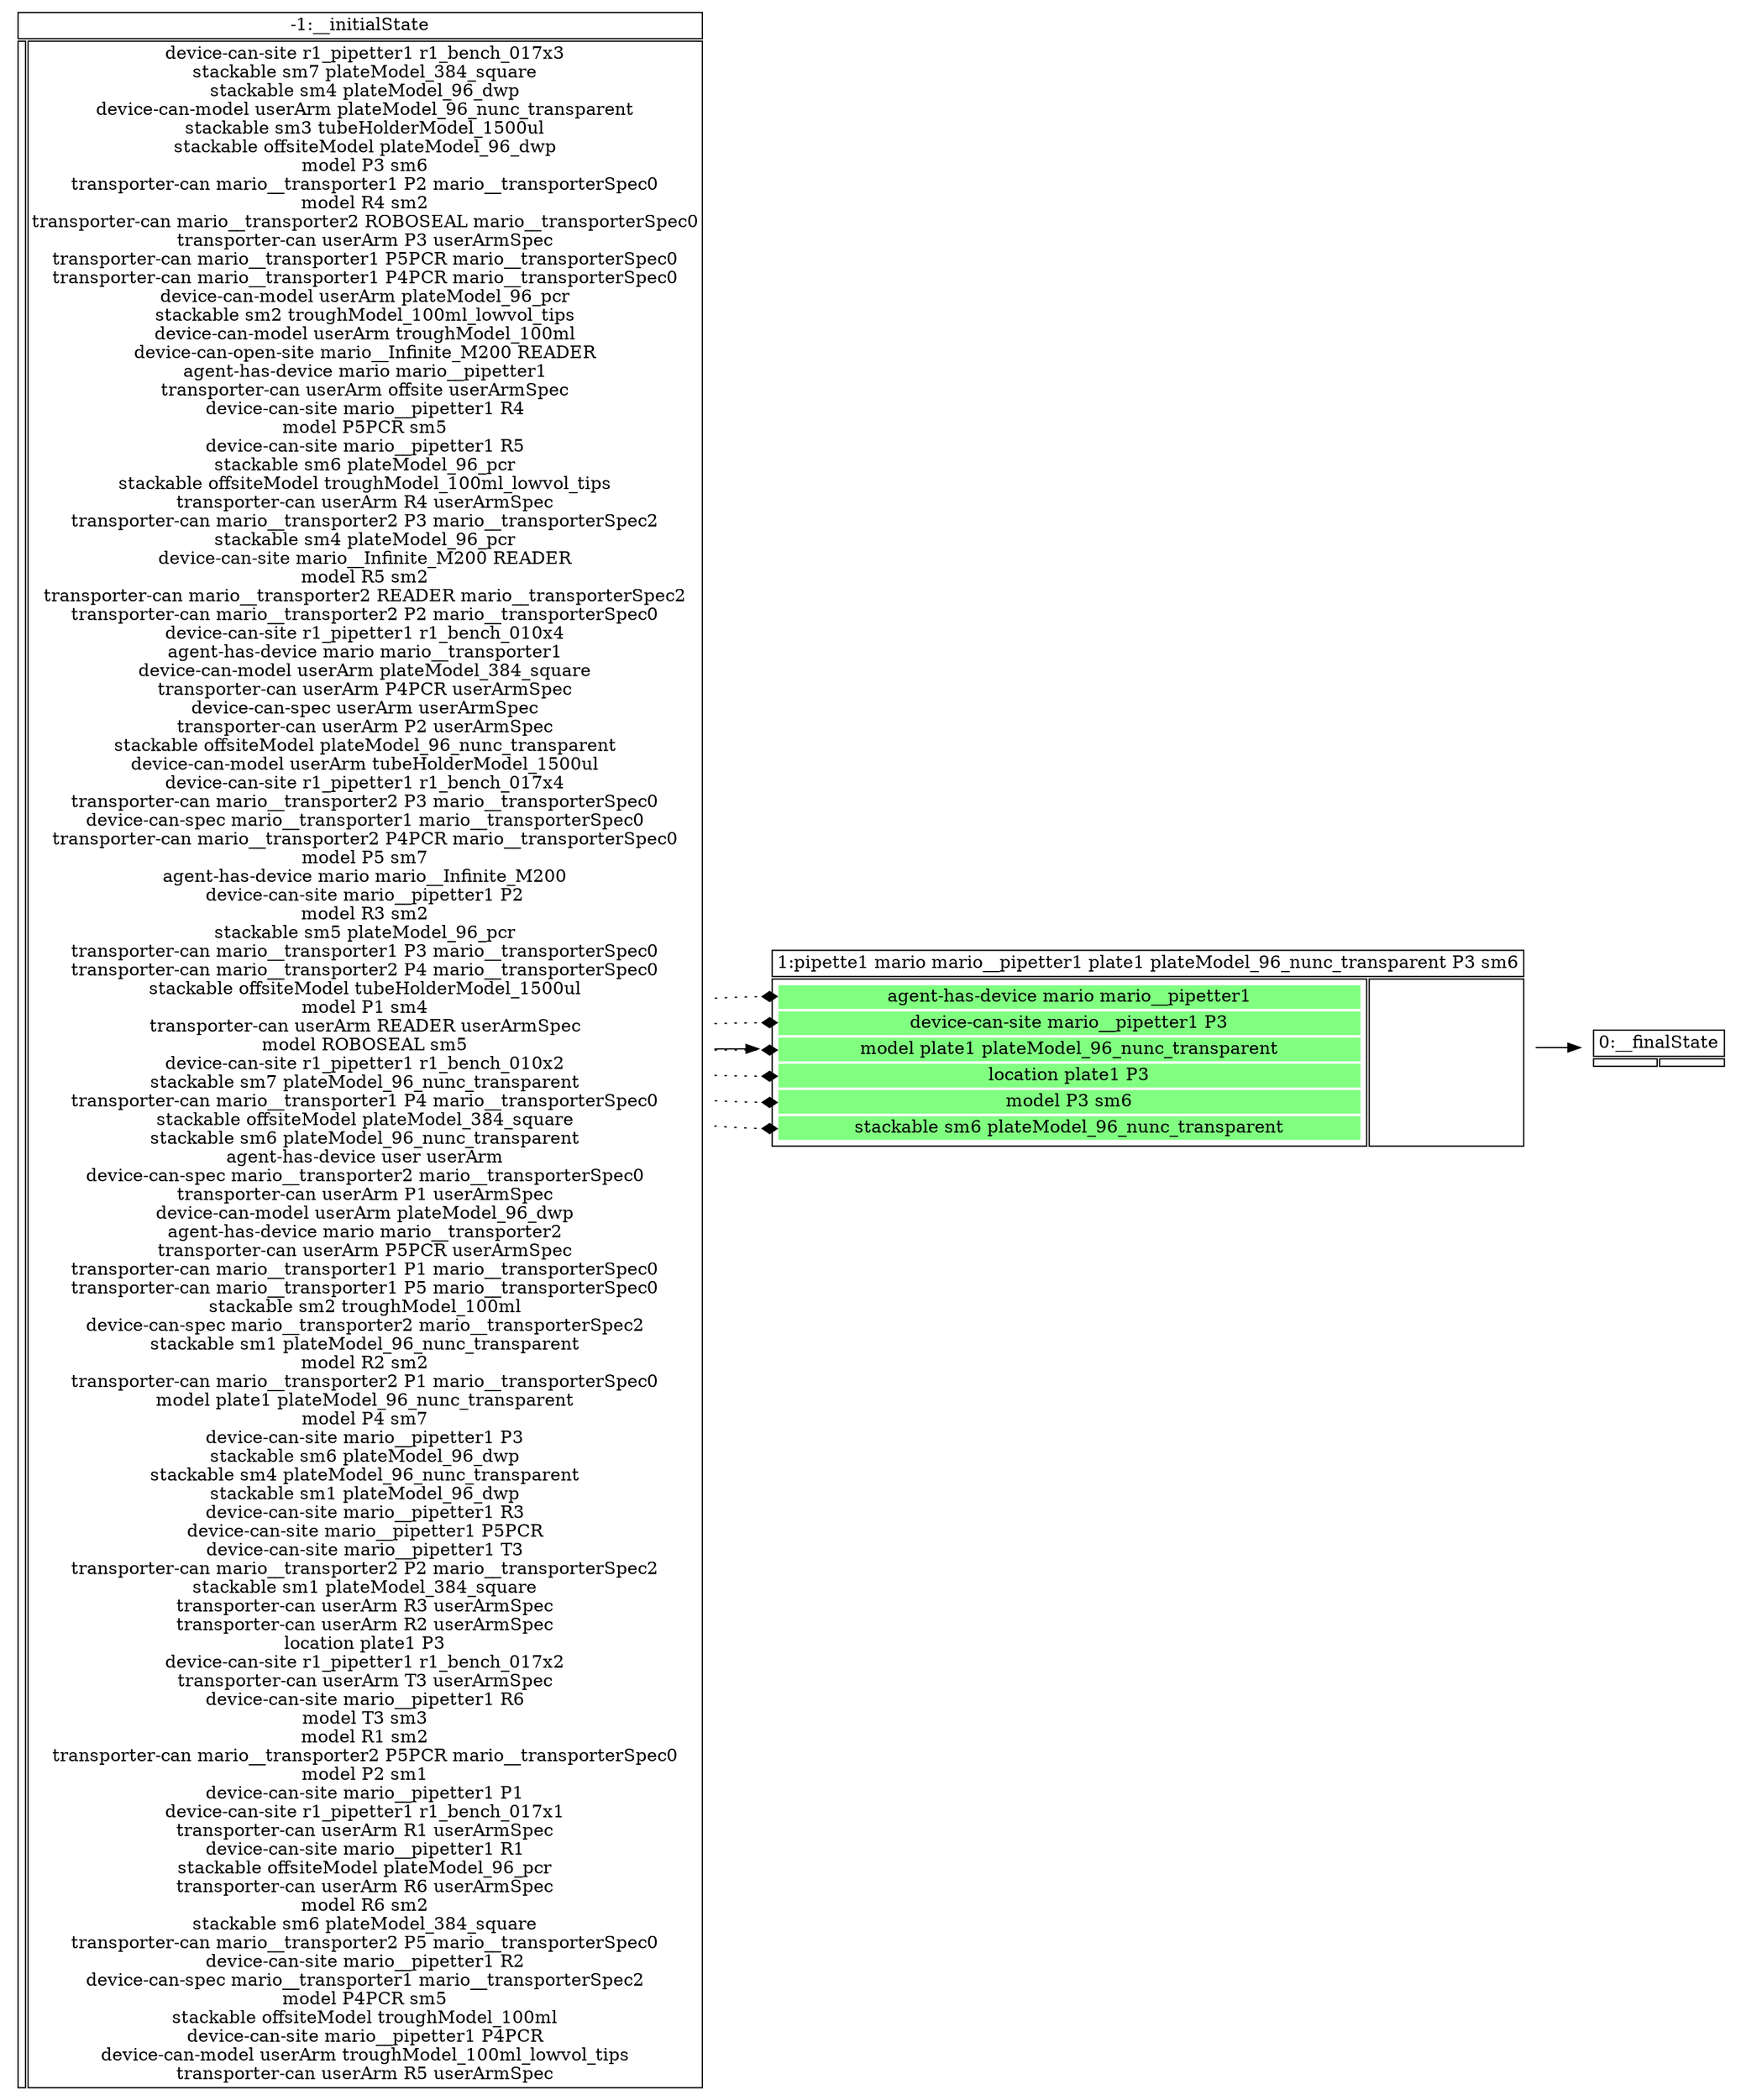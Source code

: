 digraph partialPlan {
	rankdir=LR;
	node [shape=plaintext];
	action0 [label=<<table border="0" cellborder="1"><tr><td colspan="2">-1:__initialState</td></tr><tr><td></td><td>device-can-site r1_pipetter1 r1_bench_017x3<br/>stackable sm7 plateModel_384_square<br/>stackable sm4 plateModel_96_dwp<br/>device-can-model userArm plateModel_96_nunc_transparent<br/>stackable sm3 tubeHolderModel_1500ul<br/>stackable offsiteModel plateModel_96_dwp<br/>model P3 sm6<br/>transporter-can mario__transporter1 P2 mario__transporterSpec0<br/>model R4 sm2<br/>transporter-can mario__transporter2 ROBOSEAL mario__transporterSpec0<br/>transporter-can userArm P3 userArmSpec<br/>transporter-can mario__transporter1 P5PCR mario__transporterSpec0<br/>transporter-can mario__transporter1 P4PCR mario__transporterSpec0<br/>device-can-model userArm plateModel_96_pcr<br/>stackable sm2 troughModel_100ml_lowvol_tips<br/>device-can-model userArm troughModel_100ml<br/>device-can-open-site mario__Infinite_M200 READER<br/>agent-has-device mario mario__pipetter1<br/>transporter-can userArm offsite userArmSpec<br/>device-can-site mario__pipetter1 R4<br/>model P5PCR sm5<br/>device-can-site mario__pipetter1 R5<br/>stackable sm6 plateModel_96_pcr<br/>stackable offsiteModel troughModel_100ml_lowvol_tips<br/>transporter-can userArm R4 userArmSpec<br/>transporter-can mario__transporter2 P3 mario__transporterSpec2<br/>stackable sm4 plateModel_96_pcr<br/>device-can-site mario__Infinite_M200 READER<br/>model R5 sm2<br/>transporter-can mario__transporter2 READER mario__transporterSpec2<br/>transporter-can mario__transporter2 P2 mario__transporterSpec0<br/>device-can-site r1_pipetter1 r1_bench_010x4<br/>agent-has-device mario mario__transporter1<br/>device-can-model userArm plateModel_384_square<br/>transporter-can userArm P4PCR userArmSpec<br/>device-can-spec userArm userArmSpec<br/>transporter-can userArm P2 userArmSpec<br/>stackable offsiteModel plateModel_96_nunc_transparent<br/>device-can-model userArm tubeHolderModel_1500ul<br/>device-can-site r1_pipetter1 r1_bench_017x4<br/>transporter-can mario__transporter2 P3 mario__transporterSpec0<br/>device-can-spec mario__transporter1 mario__transporterSpec0<br/>transporter-can mario__transporter2 P4PCR mario__transporterSpec0<br/>model P5 sm7<br/>agent-has-device mario mario__Infinite_M200<br/>device-can-site mario__pipetter1 P2<br/>model R3 sm2<br/>stackable sm5 plateModel_96_pcr<br/>transporter-can mario__transporter1 P3 mario__transporterSpec0<br/>transporter-can mario__transporter2 P4 mario__transporterSpec0<br/>stackable offsiteModel tubeHolderModel_1500ul<br/>model P1 sm4<br/>transporter-can userArm READER userArmSpec<br/>model ROBOSEAL sm5<br/>device-can-site r1_pipetter1 r1_bench_010x2<br/>stackable sm7 plateModel_96_nunc_transparent<br/>transporter-can mario__transporter1 P4 mario__transporterSpec0<br/>stackable offsiteModel plateModel_384_square<br/>stackable sm6 plateModel_96_nunc_transparent<br/>agent-has-device user userArm<br/>device-can-spec mario__transporter2 mario__transporterSpec0<br/>transporter-can userArm P1 userArmSpec<br/>device-can-model userArm plateModel_96_dwp<br/>agent-has-device mario mario__transporter2<br/>transporter-can userArm P5PCR userArmSpec<br/>transporter-can mario__transporter1 P1 mario__transporterSpec0<br/>transporter-can mario__transporter1 P5 mario__transporterSpec0<br/>stackable sm2 troughModel_100ml<br/>device-can-spec mario__transporter2 mario__transporterSpec2<br/>stackable sm1 plateModel_96_nunc_transparent<br/>model R2 sm2<br/>transporter-can mario__transporter2 P1 mario__transporterSpec0<br/>model plate1 plateModel_96_nunc_transparent<br/>model P4 sm7<br/>device-can-site mario__pipetter1 P3<br/>stackable sm6 plateModel_96_dwp<br/>stackable sm4 plateModel_96_nunc_transparent<br/>stackable sm1 plateModel_96_dwp<br/>device-can-site mario__pipetter1 R3<br/>device-can-site mario__pipetter1 P5PCR<br/>device-can-site mario__pipetter1 T3<br/>transporter-can mario__transporter2 P2 mario__transporterSpec2<br/>stackable sm1 plateModel_384_square<br/>transporter-can userArm R3 userArmSpec<br/>transporter-can userArm R2 userArmSpec<br/>location plate1 P3<br/>device-can-site r1_pipetter1 r1_bench_017x2<br/>transporter-can userArm T3 userArmSpec<br/>device-can-site mario__pipetter1 R6<br/>model T3 sm3<br/>model R1 sm2<br/>transporter-can mario__transporter2 P5PCR mario__transporterSpec0<br/>model P2 sm1<br/>device-can-site mario__pipetter1 P1<br/>device-can-site r1_pipetter1 r1_bench_017x1<br/>transporter-can userArm R1 userArmSpec<br/>device-can-site mario__pipetter1 R1<br/>stackable offsiteModel plateModel_96_pcr<br/>transporter-can userArm R6 userArmSpec<br/>model R6 sm2<br/>stackable sm6 plateModel_384_square<br/>transporter-can mario__transporter2 P5 mario__transporterSpec0<br/>device-can-site mario__pipetter1 R2<br/>device-can-spec mario__transporter1 mario__transporterSpec2<br/>model P4PCR sm5<br/>stackable offsiteModel troughModel_100ml<br/>device-can-site mario__pipetter1 P4PCR<br/>device-can-model userArm troughModel_100ml_lowvol_tips<br/>transporter-can userArm R5 userArmSpec</td></tr></table>>];
	action1 [label=<<table border="0" cellborder="1"><tr><td colspan="2">0:__finalState</td></tr><tr><td></td><td></td></tr></table>>];
	action2 [label=<<table border="0" cellborder="1"><tr><td colspan="2">1:pipette1 mario mario__pipetter1 plate1 plateModel_96_nunc_transparent P3 sm6</td></tr><tr><td><table border="0"><tr><td port="0" bgcolor="#80ff80">agent-has-device mario mario__pipetter1</td></tr><tr><td port="1" bgcolor="#80ff80">device-can-site mario__pipetter1 P3</td></tr><tr><td port="2" bgcolor="#80ff80">model plate1 plateModel_96_nunc_transparent</td></tr><tr><td port="3" bgcolor="#80ff80">location plate1 P3</td></tr><tr><td port="4" bgcolor="#80ff80">model P3 sm6</td></tr><tr><td port="5" bgcolor="#80ff80">stackable sm6 plateModel_96_nunc_transparent</td></tr></table></td><td></td></tr></table>>];
	action2 -> action1;
	action0 -> action2;
	action0 -> action2:0 [style=dotted arrowhead=diamond];
	action0 -> action2:1 [style=dotted arrowhead=diamond];
	action0 -> action2:3 [style=dotted arrowhead=diamond];
	action0 -> action2:4 [style=dotted arrowhead=diamond];
	action0 -> action2:5 [style=dotted arrowhead=diamond];
	action0 -> action2:2 [style=dotted arrowhead=diamond];
}